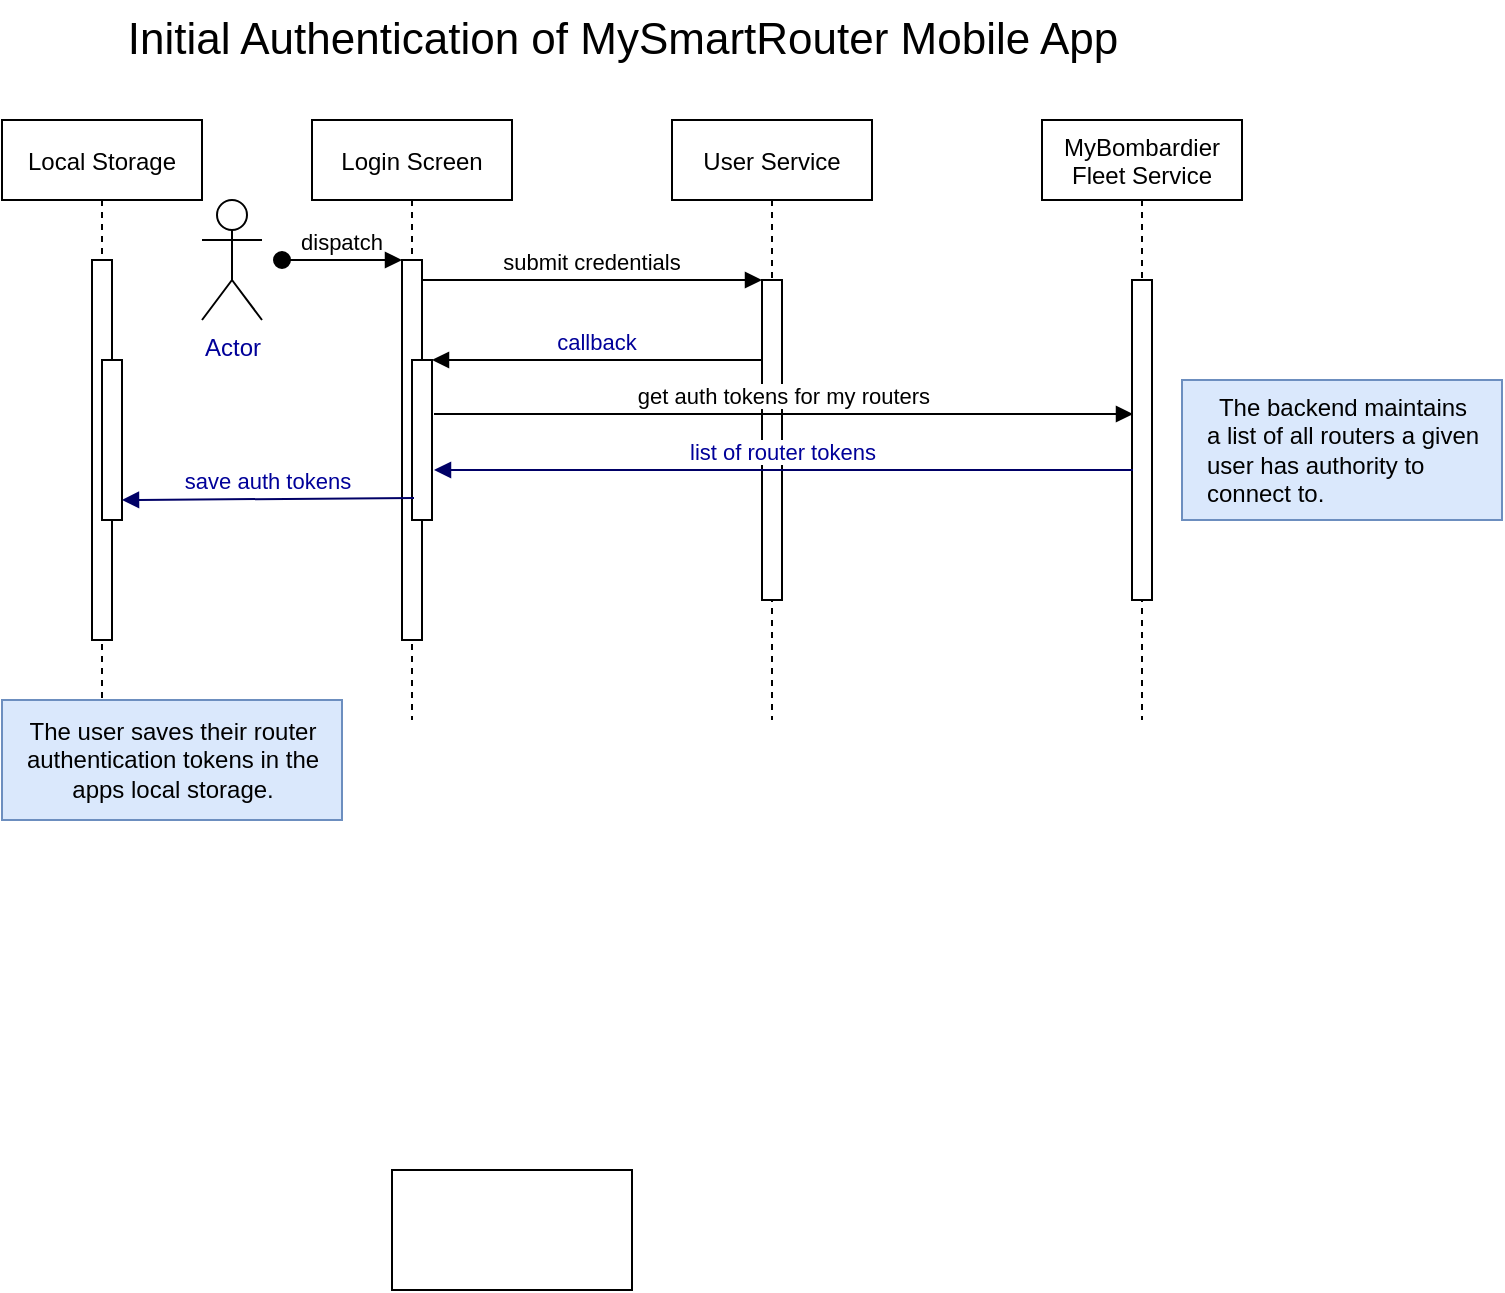 <mxfile version="20.4.0" type="github">
  <diagram id="kgpKYQtTHZ0yAKxKKP6v" name="Page-1">
    <mxGraphModel dx="1422" dy="794" grid="0" gridSize="10" guides="1" tooltips="1" connect="1" arrows="1" fold="1" page="1" pageScale="1" pageWidth="850" pageHeight="1100" math="0" shadow="0">
      <root>
        <mxCell id="0" />
        <mxCell id="1" parent="0" />
        <mxCell id="3nuBFxr9cyL0pnOWT2aG-1" value="Login Screen" style="shape=umlLifeline;perimeter=lifelinePerimeter;container=1;collapsible=0;recursiveResize=0;rounded=0;shadow=0;strokeWidth=1;" parent="1" vertex="1">
          <mxGeometry x="205" y="80" width="100" height="300" as="geometry" />
        </mxCell>
        <mxCell id="3nuBFxr9cyL0pnOWT2aG-2" value="" style="points=[];perimeter=orthogonalPerimeter;rounded=0;shadow=0;strokeWidth=1;" parent="3nuBFxr9cyL0pnOWT2aG-1" vertex="1">
          <mxGeometry x="45" y="70" width="10" height="190" as="geometry" />
        </mxCell>
        <mxCell id="3nuBFxr9cyL0pnOWT2aG-3" value="dispatch" style="verticalAlign=bottom;startArrow=oval;endArrow=block;startSize=8;shadow=0;strokeWidth=1;" parent="3nuBFxr9cyL0pnOWT2aG-1" target="3nuBFxr9cyL0pnOWT2aG-2" edge="1">
          <mxGeometry relative="1" as="geometry">
            <mxPoint x="-15" y="70" as="sourcePoint" />
          </mxGeometry>
        </mxCell>
        <mxCell id="3nuBFxr9cyL0pnOWT2aG-4" value="" style="points=[];perimeter=orthogonalPerimeter;rounded=0;shadow=0;strokeWidth=1;" parent="3nuBFxr9cyL0pnOWT2aG-1" vertex="1">
          <mxGeometry x="50" y="120" width="10" height="80" as="geometry" />
        </mxCell>
        <mxCell id="3nuBFxr9cyL0pnOWT2aG-5" value="User Service" style="shape=umlLifeline;perimeter=lifelinePerimeter;container=1;collapsible=0;recursiveResize=0;rounded=0;shadow=0;strokeWidth=1;" parent="1" vertex="1">
          <mxGeometry x="385" y="80" width="100" height="300" as="geometry" />
        </mxCell>
        <mxCell id="3nuBFxr9cyL0pnOWT2aG-6" value="" style="points=[];perimeter=orthogonalPerimeter;rounded=0;shadow=0;strokeWidth=1;" parent="3nuBFxr9cyL0pnOWT2aG-5" vertex="1">
          <mxGeometry x="45" y="80" width="10" height="160" as="geometry" />
        </mxCell>
        <mxCell id="3nuBFxr9cyL0pnOWT2aG-8" value="submit credentials" style="verticalAlign=bottom;endArrow=block;entryX=0;entryY=0;shadow=0;strokeWidth=1;" parent="1" source="3nuBFxr9cyL0pnOWT2aG-2" target="3nuBFxr9cyL0pnOWT2aG-6" edge="1">
          <mxGeometry relative="1" as="geometry">
            <mxPoint x="360" y="160" as="sourcePoint" />
          </mxGeometry>
        </mxCell>
        <mxCell id="3nuBFxr9cyL0pnOWT2aG-9" value="callback" style="verticalAlign=bottom;endArrow=block;entryX=1;entryY=0;shadow=0;strokeWidth=1;fontColor=#000099;" parent="1" source="3nuBFxr9cyL0pnOWT2aG-6" target="3nuBFxr9cyL0pnOWT2aG-4" edge="1">
          <mxGeometry relative="1" as="geometry">
            <mxPoint x="325" y="200" as="sourcePoint" />
          </mxGeometry>
        </mxCell>
        <mxCell id="maQsRKKkw_lxUp9gv3gh-1" value="MyBombardier &#xa;Fleet Service" style="shape=umlLifeline;perimeter=lifelinePerimeter;container=1;collapsible=0;recursiveResize=0;rounded=0;shadow=0;strokeWidth=1;" vertex="1" parent="1">
          <mxGeometry x="570" y="80" width="100" height="300" as="geometry" />
        </mxCell>
        <mxCell id="maQsRKKkw_lxUp9gv3gh-2" value="" style="points=[];perimeter=orthogonalPerimeter;rounded=0;shadow=0;strokeWidth=1;" vertex="1" parent="maQsRKKkw_lxUp9gv3gh-1">
          <mxGeometry x="45" y="80" width="10" height="160" as="geometry" />
        </mxCell>
        <mxCell id="maQsRKKkw_lxUp9gv3gh-3" value="get auth tokens for my routers" style="verticalAlign=bottom;endArrow=block;shadow=0;strokeWidth=1;" edge="1" parent="1">
          <mxGeometry relative="1" as="geometry">
            <mxPoint x="266" y="227.0" as="sourcePoint" />
            <mxPoint x="615.5" y="227.0" as="targetPoint" />
          </mxGeometry>
        </mxCell>
        <mxCell id="maQsRKKkw_lxUp9gv3gh-4" value="list of router tokens" style="verticalAlign=bottom;endArrow=block;entryX=1;entryY=0;shadow=0;strokeWidth=1;strokeColor=#000066;fontColor=#000099;" edge="1" parent="1">
          <mxGeometry relative="1" as="geometry">
            <mxPoint x="615.5" y="255" as="sourcePoint" />
            <mxPoint x="266" y="255" as="targetPoint" />
          </mxGeometry>
        </mxCell>
        <mxCell id="maQsRKKkw_lxUp9gv3gh-5" value="Local Storage" style="shape=umlLifeline;perimeter=lifelinePerimeter;container=1;collapsible=0;recursiveResize=0;rounded=0;shadow=0;strokeWidth=1;" vertex="1" parent="1">
          <mxGeometry x="50" y="80" width="100" height="300" as="geometry" />
        </mxCell>
        <mxCell id="maQsRKKkw_lxUp9gv3gh-6" value="" style="points=[];perimeter=orthogonalPerimeter;rounded=0;shadow=0;strokeWidth=1;" vertex="1" parent="maQsRKKkw_lxUp9gv3gh-5">
          <mxGeometry x="45" y="70" width="10" height="190" as="geometry" />
        </mxCell>
        <mxCell id="maQsRKKkw_lxUp9gv3gh-8" value="" style="points=[];perimeter=orthogonalPerimeter;rounded=0;shadow=0;strokeWidth=1;" vertex="1" parent="maQsRKKkw_lxUp9gv3gh-5">
          <mxGeometry x="50" y="120" width="10" height="80" as="geometry" />
        </mxCell>
        <mxCell id="maQsRKKkw_lxUp9gv3gh-9" value="save auth tokens" style="verticalAlign=bottom;endArrow=block;entryX=1;entryY=0;shadow=0;strokeWidth=1;strokeColor=#000066;fontColor=#000099;exitX=0.1;exitY=0.863;exitDx=0;exitDy=0;exitPerimeter=0;" edge="1" parent="1" source="3nuBFxr9cyL0pnOWT2aG-4">
          <mxGeometry relative="1" as="geometry">
            <mxPoint x="250" y="270" as="sourcePoint" />
            <mxPoint x="110" y="270" as="targetPoint" />
          </mxGeometry>
        </mxCell>
        <mxCell id="maQsRKKkw_lxUp9gv3gh-10" value="Actor" style="shape=umlActor;verticalLabelPosition=bottom;verticalAlign=top;html=1;outlineConnect=0;fontColor=#000099;" vertex="1" parent="1">
          <mxGeometry x="150" y="120" width="30" height="60" as="geometry" />
        </mxCell>
        <mxCell id="maQsRKKkw_lxUp9gv3gh-11" value="The backend maintains&lt;br&gt;&lt;div style=&quot;text-align: left;&quot;&gt;a list of all routers a given&lt;/div&gt;&lt;div style=&quot;text-align: left;&quot;&gt;user has authority to&lt;/div&gt;&lt;div style=&quot;text-align: left;&quot;&gt;connect to.&lt;/div&gt;" style="text;html=1;align=center;verticalAlign=middle;resizable=0;points=[];autosize=1;strokeColor=#6c8ebf;fillColor=#dae8fc;" vertex="1" parent="1">
          <mxGeometry x="640" y="210" width="160" height="70" as="geometry" />
        </mxCell>
        <mxCell id="maQsRKKkw_lxUp9gv3gh-12" value="The user saves their router&lt;br&gt;authentication tokens in the&lt;br&gt;apps local storage." style="text;html=1;align=center;verticalAlign=middle;resizable=0;points=[];autosize=1;strokeColor=#6c8ebf;fillColor=#dae8fc;" vertex="1" parent="1">
          <mxGeometry x="50" y="370" width="170" height="60" as="geometry" />
        </mxCell>
        <mxCell id="maQsRKKkw_lxUp9gv3gh-13" value="&lt;font style=&quot;font-size: 22px;&quot; color=&quot;#000000&quot;&gt;Initial Authentication of MySmartRouter Mobile App&lt;/font&gt;" style="text;html=1;align=center;verticalAlign=middle;resizable=0;points=[];autosize=1;strokeColor=none;fillColor=none;fontColor=#000099;" vertex="1" parent="1">
          <mxGeometry x="100" y="20" width="520" height="40" as="geometry" />
        </mxCell>
        <mxCell id="maQsRKKkw_lxUp9gv3gh-14" value="&lt;br&gt;&lt;br&gt;" style="whiteSpace=wrap;html=1;fontSize=22;fontColor=#000000;" vertex="1" parent="1">
          <mxGeometry x="245" y="605" width="120" height="60" as="geometry" />
        </mxCell>
      </root>
    </mxGraphModel>
  </diagram>
</mxfile>
